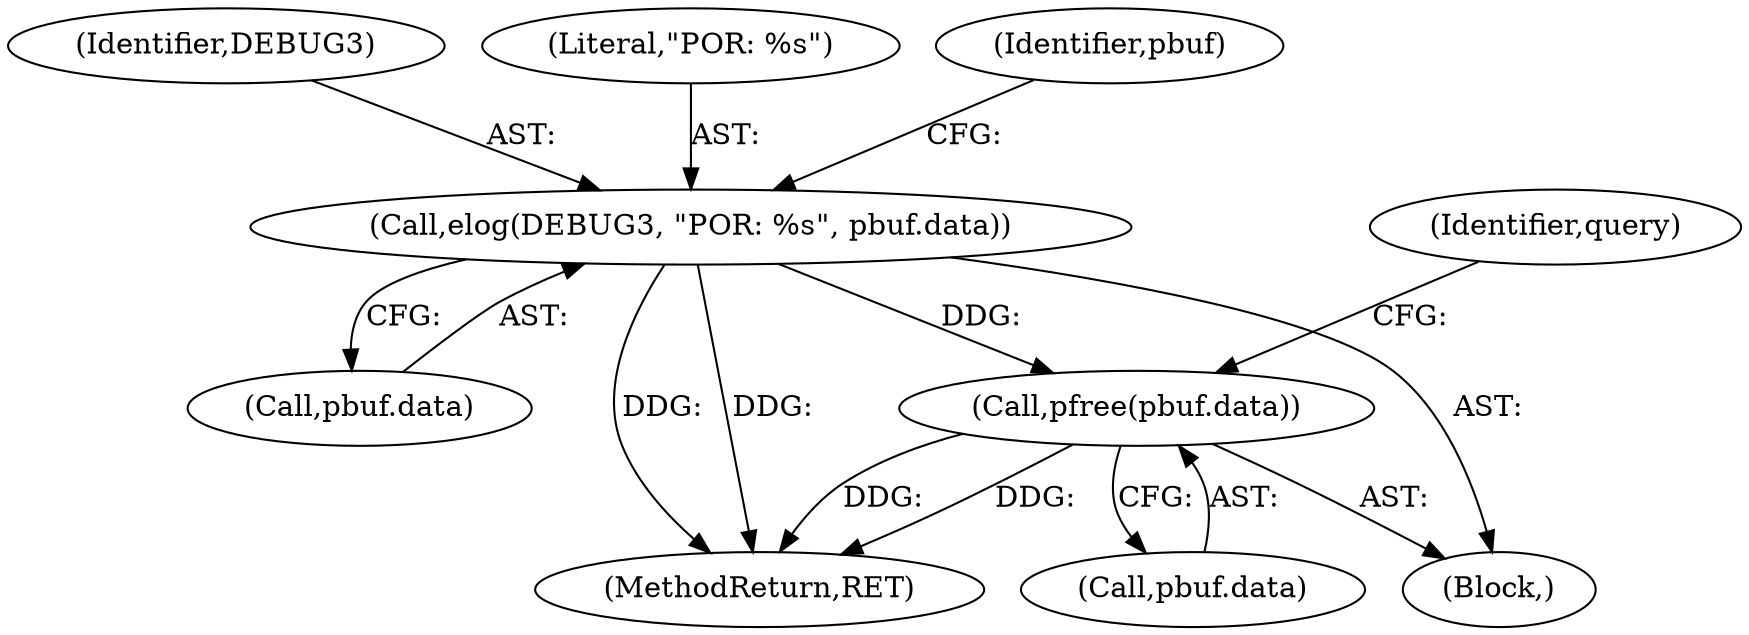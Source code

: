 digraph "0_postgres_31400a673325147e1205326008e32135a78b4d8a_5@API" {
"1000323" [label="(Call,pfree(pbuf.data))"];
"1000317" [label="(Call,elog(DEBUG3, \"POR: %s\", pbuf.data))"];
"1000318" [label="(Identifier,DEBUG3)"];
"1000103" [label="(Block,)"];
"1000319" [label="(Literal,\"POR: %s\")"];
"1000320" [label="(Call,pbuf.data)"];
"1000325" [label="(Identifier,pbuf)"];
"1000324" [label="(Call,pbuf.data)"];
"1000317" [label="(Call,elog(DEBUG3, \"POR: %s\", pbuf.data))"];
"1000323" [label="(Call,pfree(pbuf.data))"];
"1000328" [label="(Identifier,query)"];
"1000329" [label="(MethodReturn,RET)"];
"1000323" -> "1000103"  [label="AST: "];
"1000323" -> "1000324"  [label="CFG: "];
"1000324" -> "1000323"  [label="AST: "];
"1000328" -> "1000323"  [label="CFG: "];
"1000323" -> "1000329"  [label="DDG: "];
"1000323" -> "1000329"  [label="DDG: "];
"1000317" -> "1000323"  [label="DDG: "];
"1000317" -> "1000103"  [label="AST: "];
"1000317" -> "1000320"  [label="CFG: "];
"1000318" -> "1000317"  [label="AST: "];
"1000319" -> "1000317"  [label="AST: "];
"1000320" -> "1000317"  [label="AST: "];
"1000325" -> "1000317"  [label="CFG: "];
"1000317" -> "1000329"  [label="DDG: "];
"1000317" -> "1000329"  [label="DDG: "];
}

